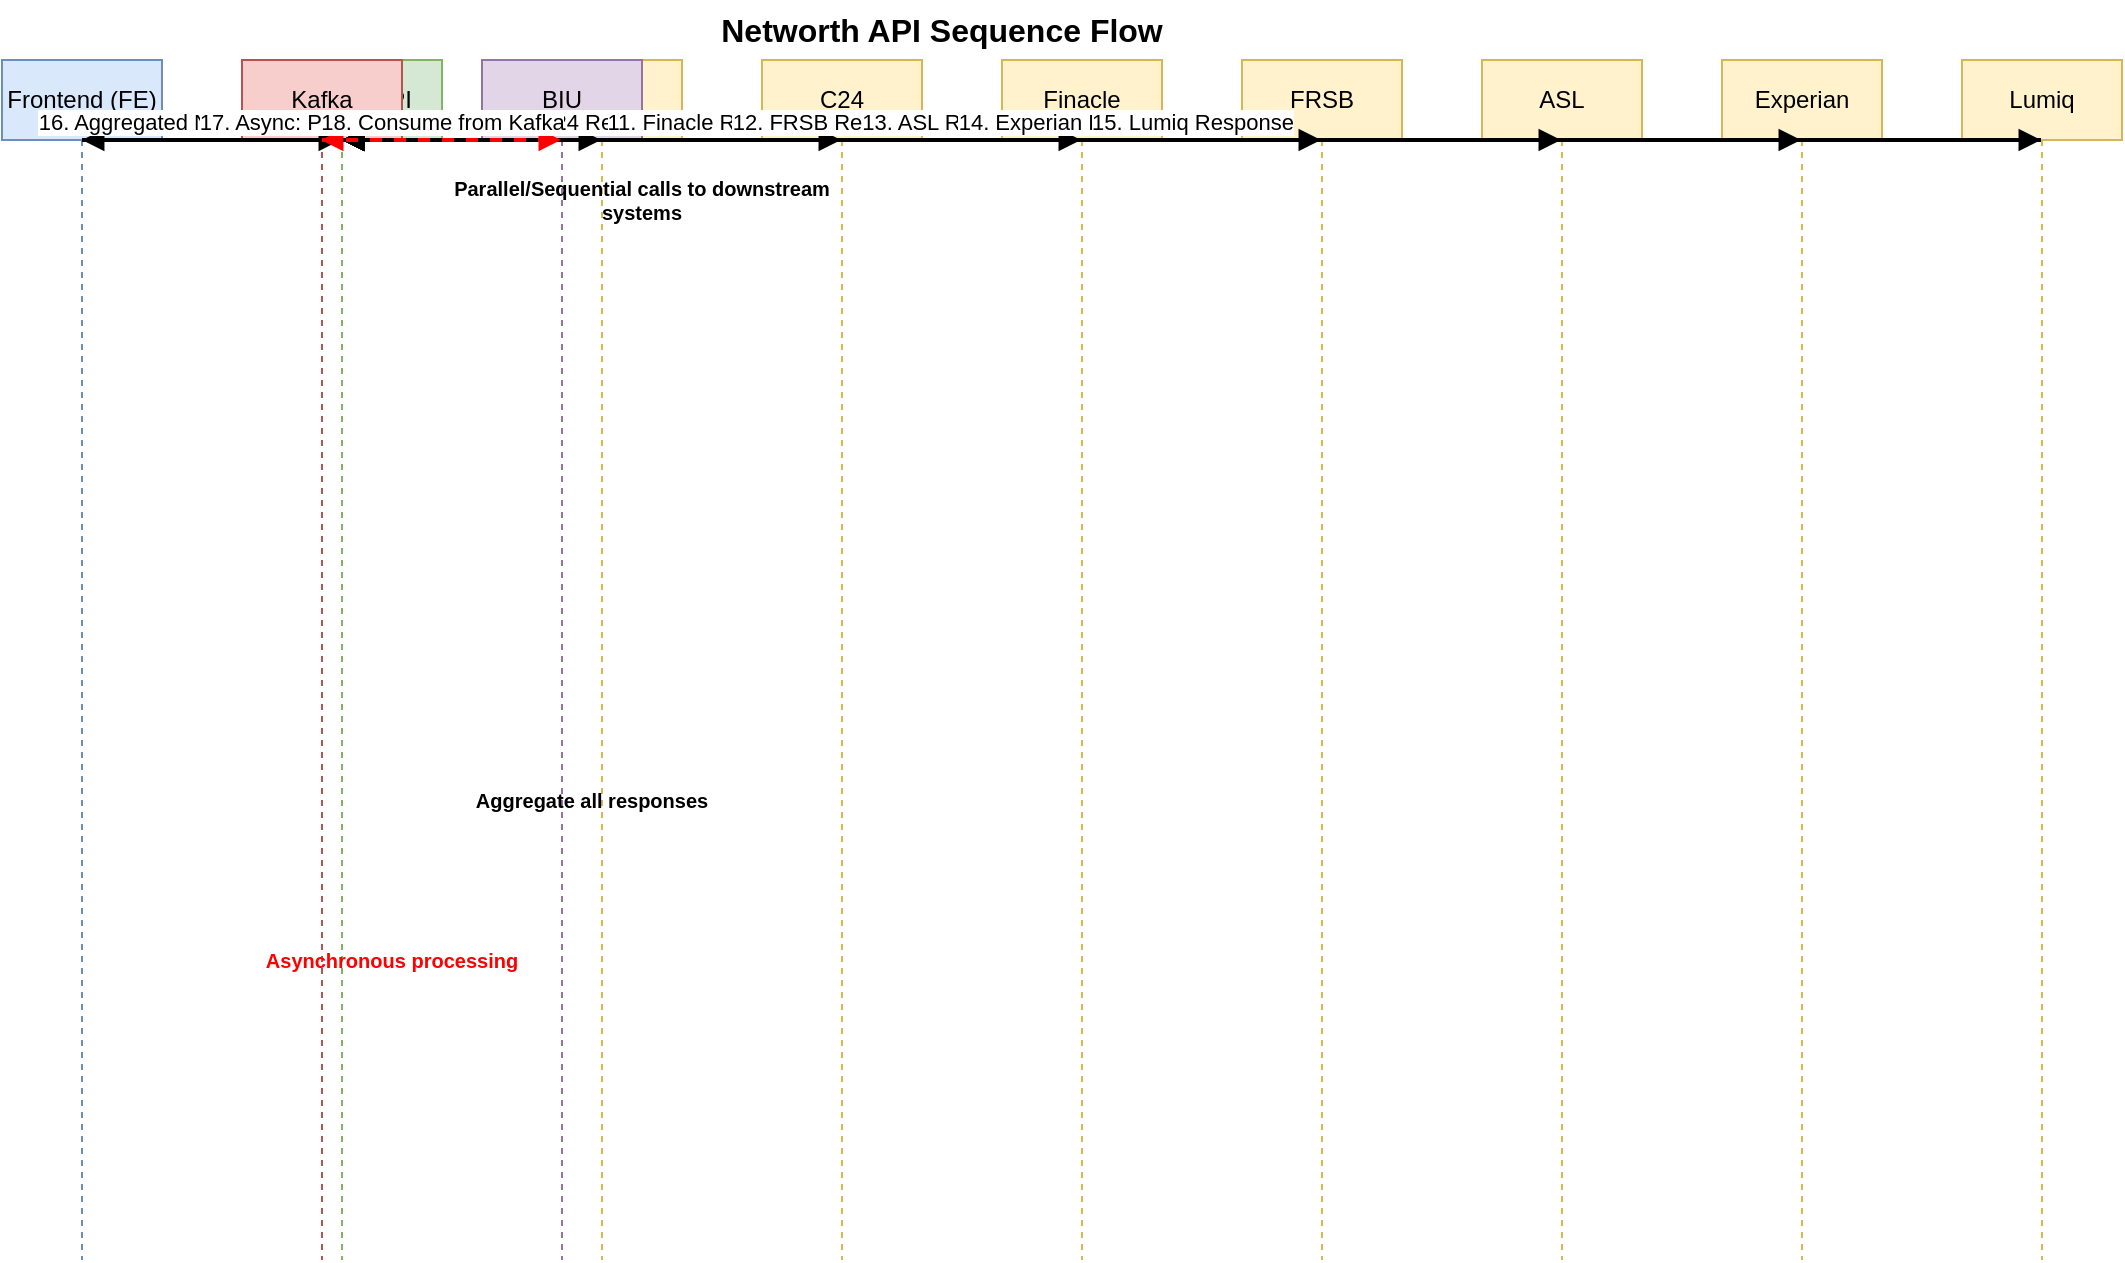 <mxfile version="22.1.16" type="device">
  <diagram name="Networth API Flow" id="networth-sequence">
    <mxGraphModel dx="1422" dy="794" grid="1" gridSize="10" guides="1" tooltips="1" connect="1" arrows="1" fold="1" page="1" pageScale="1" pageWidth="1169" pageHeight="827" math="0" shadow="0">
      <root>
        <mxCell id="0" />
        <mxCell id="1" parent="0" />
        
        <!-- Actors -->
        <mxCell id="fe" value="Frontend (FE)" style="shape=umlLifeline;perimeter=lifelinePerimeter;whiteSpace=wrap;html=1;container=1;collapsible=0;recursiveResize=0;outlineConnect=0;fillColor=#dae8fc;strokeColor=#6c8ebf;" vertex="1" parent="1">
          <mxGeometry x="80" y="40" width="80" height="600" as="geometry" />
        </mxCell>
        
        <mxCell id="networth" value="Networth API" style="shape=umlLifeline;perimeter=lifelinePerimeter;whiteSpace=wrap;html=1;container=1;collapsible=0;recursiveResize=0;outlineConnect=0;fillColor=#d5e8d4;strokeColor=#82b366;" vertex="1" parent="1">
          <mxGeometry x="200" y="40" width="100" height="600" as="geometry" />
        </mxCell>
        
        <mxCell id="esb" value="ESB" style="shape=umlLifeline;perimeter=lifelinePerimeter;whiteSpace=wrap;html=1;container=1;collapsible=0;recursiveResize=0;outlineConnect=0;fillColor=#fff2cc;strokeColor=#d6b656;" vertex="1" parent="1">
          <mxGeometry x="340" y="40" width="80" height="600" as="geometry" />
        </mxCell>
        
        <mxCell id="c24" value="C24" style="shape=umlLifeline;perimeter=lifelinePerimeter;whiteSpace=wrap;html=1;container=1;collapsible=0;recursiveResize=0;outlineConnect=0;fillColor=#fff2cc;strokeColor=#d6b656;" vertex="1" parent="1">
          <mxGeometry x="460" y="40" width="80" height="600" as="geometry" />
        </mxCell>
        
        <mxCell id="finacle" value="Finacle" style="shape=umlLifeline;perimeter=lifelinePerimeter;whiteSpace=wrap;html=1;container=1;collapsible=0;recursiveResize=0;outlineConnect=0;fillColor=#fff2cc;strokeColor=#d6b656;" vertex="1" parent="1">
          <mxGeometry x="580" y="40" width="80" height="600" as="geometry" />
        </mxCell>
        
        <mxCell id="frsb" value="FRSB" style="shape=umlLifeline;perimeter=lifelinePerimeter;whiteSpace=wrap;html=1;container=1;collapsible=0;recursiveResize=0;outlineConnect=0;fillColor=#fff2cc;strokeColor=#d6b656;" vertex="1" parent="1">
          <mxGeometry x="700" y="40" width="80" height="600" as="geometry" />
        </mxCell>
        
        <mxCell id="asl" value="ASL" style="shape=umlLifeline;perimeter=lifelinePerimeter;whiteSpace=wrap;html=1;container=1;collapsible=0;recursiveResize=0;outlineConnect=0;fillColor=#fff2cc;strokeColor=#d6b656;" vertex="1" parent="1">
          <mxGeometry x="820" y="40" width="80" height="600" as="geometry" />
        </mxCell>
        
        <mxCell id="experian" value="Experian" style="shape=umlLifeline;perimeter=lifelinePerimeter;whiteSpace=wrap;html=1;container=1;collapsible=0;recursiveResize=0;outlineConnect=0;fillColor=#fff2cc;strokeColor=#d6b656;" vertex="1" parent="1">
          <mxGeometry x="940" y="40" width="80" height="600" as="geometry" />
        </mxCell>
        
        <mxCell id="lumiq" value="Lumiq" style="shape=umlLifeline;perimeter=lifelinePerimeter;whiteSpace=wrap;html=1;container=1;collapsible=0;recursiveResize=0;outlineConnect=0;fillColor=#fff2cc;strokeColor=#d6b656;" vertex="1" parent="1">
          <mxGeometry x="1060" y="40" width="80" height="600" as="geometry" />
        </mxCell>
        
        <mxCell id="kafka" value="Kafka" style="shape=umlLifeline;perimeter=lifelinePerimeter;whiteSpace=wrap;html=1;container=1;collapsible=0;recursiveResize=0;outlineConnect=0;fillColor=#f8cecc;strokeColor=#b85450;" vertex="1" parent="1">
          <mxGeometry x="200" y="40" width="80" height="600" as="geometry" />
        </mxCell>
        
        <mxCell id="biu" value="BIU" style="shape=umlLifeline;perimeter=lifelinePerimeter;whiteSpace=wrap;html=1;container=1;collapsible=0;recursiveResize=0;outlineConnect=0;fillColor=#e1d5e7;strokeColor=#9673a6;" vertex="1" parent="1">
          <mxGeometry x="320" y="40" width="80" height="600" as="geometry" />
        </mxCell>
        
        <!-- Messages -->
        <!-- 1. FE to Networth API -->
        <mxCell id="msg1" value="1. Networth Request" style="html=1;verticalAlign=bottom;endArrow=block;entryX=0;entryY=0;entryDx=0;entryDy=0;curved=0;rounded=0;strokeColor=#000000;strokeWidth=2;" edge="1" parent="1" source="fe" target="networth">
          <mxGeometry relative="1" as="geometry">
            <mxPoint x="120" y="80" as="sourcePoint" />
            <mxPoint x="250" y="80" as="targetPoint" />
          </mxGeometry>
        </mxCell>
        
        <!-- 2. Networth to ESB -->
        <mxCell id="msg2" value="2. ESB Call" style="html=1;verticalAlign=bottom;endArrow=block;entryX=0;entryY=0;entryDx=0;entryDy=0;curved=0;rounded=0;strokeColor=#000000;strokeWidth=2;" edge="1" parent="1" source="networth" target="esb">
          <mxGeometry relative="1" as="geometry">
            <mxPoint x="300" y="120" as="sourcePoint" />
            <mxPoint x="380" y="120" as="targetPoint" />
          </mxGeometry>
        </mxCell>
        
        <!-- 3. Networth to C24 -->
        <mxCell id="msg3" value="3. C24 Call" style="html=1;verticalAlign=bottom;endArrow=block;entryX=0;entryY=0;entryDx=0;entryDy=0;curved=0;rounded=0;strokeColor=#000000;strokeWidth=2;" edge="1" parent="1" source="networth" target="c24">
          <mxGeometry relative="1" as="geometry">
            <mxPoint x="300" y="140" as="sourcePoint" />
            <mxPoint x="500" y="140" as="targetPoint" />
          </mxGeometry>
        </mxCell>
        
        <!-- 4. Networth to Finacle -->
        <mxCell id="msg4" value="4. Finacle Call" style="html=1;verticalAlign=bottom;endArrow=block;entryX=0;entryY=0;entryDx=0;entryDy=0;curved=0;rounded=0;strokeColor=#000000;strokeWidth=2;" edge="1" parent="1" source="networth" target="finacle">
          <mxGeometry relative="1" as="geometry">
            <mxPoint x="300" y="160" as="sourcePoint" />
            <mxPoint x="620" y="160" as="targetPoint" />
          </mxGeometry>
        </mxCell>
        
        <!-- 5. Networth to FRSB -->
        <mxCell id="msg5" value="5. FRSB Call" style="html=1;verticalAlign=bottom;endArrow=block;entryX=0;entryY=0;entryDx=0;entryDy=0;curved=0;rounded=0;strokeColor=#000000;strokeWidth=2;" edge="1" parent="1" source="networth" target="frsb">
          <mxGeometry relative="1" as="geometry">
            <mxPoint x="300" y="180" as="sourcePoint" />
            <mxPoint x="740" y="180" as="targetPoint" />
          </mxGeometry>
        </mxCell>
        
        <!-- 6. Networth to ASL -->
        <mxCell id="msg6" value="6. ASL Call" style="html=1;verticalAlign=bottom;endArrow=block;entryX=0;entryY=0;entryDx=0;entryDy=0;curved=0;rounded=0;strokeColor=#000000;strokeWidth=2;" edge="1" parent="1" source="networth" target="asl">
          <mxGeometry relative="1" as="geometry">
            <mxPoint x="300" y="200" as="sourcePoint" />
            <mxPoint x="860" y="200" as="targetPoint" />
          </mxGeometry>
        </mxCell>
        
        <!-- 7. Networth to Experian -->
        <mxCell id="msg7" value="7. Experian Call" style="html=1;verticalAlign=bottom;endArrow=block;entryX=0;entryY=0;entryDx=0;entryDy=0;curved=0;rounded=0;strokeColor=#000000;strokeWidth=2;" edge="1" parent="1" source="networth" target="experian">
          <mxGeometry relative="1" as="geometry">
            <mxPoint x="300" y="220" as="sourcePoint" />
            <mxPoint x="980" y="220" as="targetPoint" />
          </mxGeometry>
        </mxCell>
        
        <!-- 8. Networth to Lumiq -->
        <mxCell id="msg8" value="8. Lumiq Call" style="html=1;verticalAlign=bottom;endArrow=block;entryX=0;entryY=0;entryDx=0;entryDy=0;curved=0;rounded=0;strokeColor=#000000;strokeWidth=2;" edge="1" parent="1" source="networth" target="lumiq">
          <mxGeometry relative="1" as="geometry">
            <mxPoint x="300" y="240" as="sourcePoint" />
            <mxPoint x="1100" y="240" as="targetPoint" />
          </mxGeometry>
        </mxCell>
        
        <!-- Response messages -->
        <!-- 9. ESB Response -->
        <mxCell id="msg9" value="9. ESB Response" style="html=1;verticalAlign=bottom;endArrow=block;entryX=1;entryY=0;entryDx=0;entryDy=0;curved=0;rounded=0;strokeColor=#000000;strokeWidth=2;dashed=1;" edge="1" parent="1" source="esb" target="networth">
          <mxGeometry relative="1" as="geometry">
            <mxPoint x="380" y="280" as="sourcePoint" />
            <mxPoint x="300" y="280" as="targetPoint" />
          </mxGeometry>
        </mxCell>
        
        <!-- 10. C24 Response -->
        <mxCell id="msg10" value="10. C24 Response" style="html=1;verticalAlign=bottom;endArrow=block;entryX=1;entryY=0;entryDx=0;entryDy=0;curved=0;rounded=0;strokeColor=#000000;strokeWidth=2;dashed=1;" edge="1" parent="1" source="c24" target="networth">
          <mxGeometry relative="1" as="geometry">
            <mxPoint x="500" y="300" as="sourcePoint" />
            <mxPoint x="300" y="300" as="targetPoint" />
          </mxGeometry>
        </mxCell>
        
        <!-- 11. Finacle Response -->
        <mxCell id="msg11" value="11. Finacle Response" style="html=1;verticalAlign=bottom;endArrow=block;entryX=1;entryY=0;entryDx=0;entryDy=0;curved=0;rounded=0;strokeColor=#000000;strokeWidth=2;dashed=1;" edge="1" parent="1" source="finacle" target="networth">
          <mxGeometry relative="1" as="geometry">
            <mxPoint x="620" y="320" as="sourcePoint" />
            <mxPoint x="300" y="320" as="targetPoint" />
          </mxGeometry>
        </mxCell>
        
        <!-- 12. FRSB Response -->
        <mxCell id="msg12" value="12. FRSB Response" style="html=1;verticalAlign=bottom;endArrow=block;entryX=1;entryY=0;entryDx=0;entryDy=0;curved=0;rounded=0;strokeColor=#000000;strokeWidth=2;dashed=1;" edge="1" parent="1" source="frsb" target="networth">
          <mxGeometry relative="1" as="geometry">
            <mxPoint x="740" y="340" as="sourcePoint" />
            <mxPoint x="300" y="340" as="targetPoint" />
          </mxGeometry>
        </mxCell>
        
        <!-- 13. ASL Response -->
        <mxCell id="msg13" value="13. ASL Response" style="html=1;verticalAlign=bottom;endArrow=block;entryX=1;entryY=0;entryDx=0;entryDy=0;curved=0;rounded=0;strokeColor=#000000;strokeWidth=2;dashed=1;" edge="1" parent="1" source="asl" target="networth">
          <mxGeometry relative="1" as="geometry">
            <mxPoint x="860" y="360" as="sourcePoint" />
            <mxPoint x="300" y="360" as="targetPoint" />
          </mxGeometry>
        </mxCell>
        
        <!-- 14. Experian Response -->
        <mxCell id="msg14" value="14. Experian Response" style="html=1;verticalAlign=bottom;endArrow=block;entryX=1;entryY=0;entryDx=0;entryDy=0;curved=0;rounded=0;strokeColor=#000000;strokeWidth=2;dashed=1;" edge="1" parent="1" source="experian" target="networth">
          <mxGeometry relative="1" as="geometry">
            <mxPoint x="980" y="380" as="sourcePoint" />
            <mxPoint x="300" y="380" as="targetPoint" />
          </mxGeometry>
        </mxCell>
        
        <!-- 15. Lumiq Response -->
        <mxCell id="msg15" value="15. Lumiq Response" style="html=1;verticalAlign=bottom;endArrow=block;entryX=1;entryY=0;entryDx=0;entryDy=0;curved=0;rounded=0;strokeColor=#000000;strokeWidth=2;dashed=1;" edge="1" parent="1" source="lumiq" target="networth">
          <mxGeometry relative="1" as="geometry">
            <mxPoint x="1100" y="400" as="sourcePoint" />
            <mxPoint x="300" y="400" as="targetPoint" />
          </mxGeometry>
        </mxCell>
        
        <!-- 16. Networth to FE Response -->
        <mxCell id="msg16" value="16. Aggregated Networth Response" style="html=1;verticalAlign=bottom;endArrow=block;entryX=1;entryY=0;entryDx=0;entryDy=0;curved=0;rounded=0;strokeColor=#000000;strokeWidth=2;dashed=1;" edge="1" parent="1" source="networth" target="fe">
          <mxGeometry relative="1" as="geometry">
            <mxPoint x="250" y="420" as="sourcePoint" />
            <mxPoint x="120" y="420" as="targetPoint" />
          </mxGeometry>
        </mxCell>
        
        <!-- 17. Async Kafka Publish -->
        <mxCell id="msg17" value="17. Async: Publish to Kafka" style="html=1;verticalAlign=bottom;endArrow=block;entryX=0;entryY=0;entryDx=0;entryDy=0;curved=0;rounded=0;strokeColor=#ff0000;strokeWidth=2;dashed=1;" edge="1" parent="1" source="networth" target="kafka">
          <mxGeometry relative="1" as="geometry">
            <mxPoint x="300" y="460" as="sourcePoint" />
            <mxPoint x="240" y="460" as="targetPoint" />
          </mxGeometry>
        </mxCell>
        
        <!-- 18. Kafka to BIU -->
        <mxCell id="msg18" value="18. Consume from Kafka" style="html=1;verticalAlign=bottom;endArrow=block;entryX=0;entryY=0;entryDx=0;entryDy=0;curved=0;rounded=0;strokeColor=#ff0000;strokeWidth=2;dashed=1;" edge="1" parent="1" source="kafka" target="biu">
          <mxGeometry relative="1" as="geometry">
            <mxPoint x="240" y="500" as="sourcePoint" />
            <mxPoint x="360" y="500" as="targetPoint" />
          </mxGeometry>
        </mxCell>
        
        <!-- Notes -->
        <mxCell id="note1" value="Parallel/Sequential calls to downstream systems" style="text;html=1;strokeColor=none;fillColor=none;align=center;verticalAlign=middle;whiteSpace=wrap;rounded=0;fontStyle=1;fontSize=10;" vertex="1" parent="1">
          <mxGeometry x="300" y="100" width="200" height="20" as="geometry" />
        </mxCell>
        
        <mxCell id="note2" value="Aggregate all responses" style="text;html=1;strokeColor=none;fillColor=none;align=center;verticalAlign=middle;whiteSpace=wrap;rounded=0;fontStyle=1;fontSize=10;" vertex="1" parent="1">
          <mxGeometry x="300" y="400" width="150" height="20" as="geometry" />
        </mxCell>
        
        <mxCell id="note3" value="Asynchronous processing" style="text;html=1;strokeColor=none;fillColor=none;align=center;verticalAlign=middle;whiteSpace=wrap;rounded=0;fontStyle=1;fontSize=10;fontColor=#ff0000;" vertex="1" parent="1">
          <mxGeometry x="200" y="480" width="150" height="20" as="geometry" />
        </mxCell>
        
        <!-- Title -->
        <mxCell id="title" value="Networth API Sequence Flow" style="text;html=1;strokeColor=none;fillColor=none;align=center;verticalAlign=middle;whiteSpace=wrap;rounded=0;fontStyle=1;fontSize=16;" vertex="1" parent="1">
          <mxGeometry x="400" y="10" width="300" height="30" as="geometry" />
        </mxCell>
        
      </root>
    </mxGraphModel>
  </diagram>
</mxfile>
